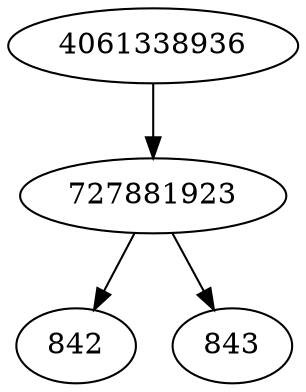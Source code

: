 strict digraph  {
4061338936;
842;
843;
727881923;
4061338936 -> 727881923;
727881923 -> 842;
727881923 -> 843;
}
